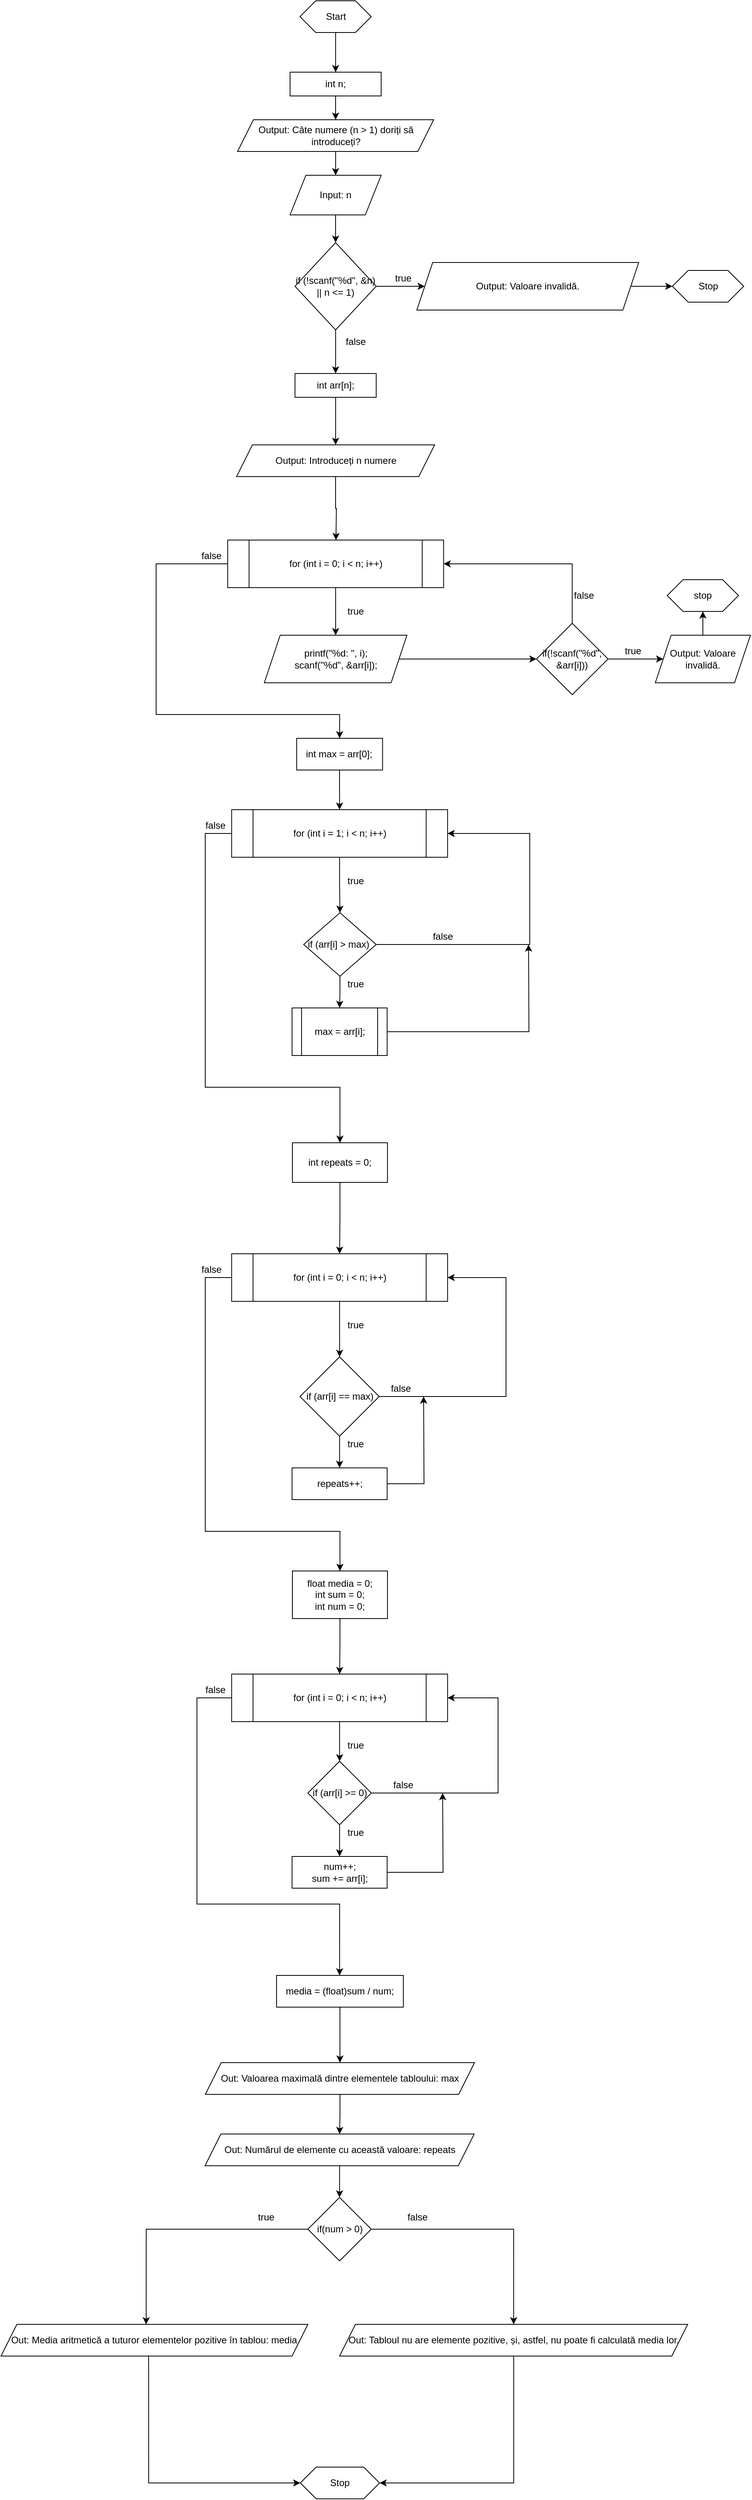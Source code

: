 <mxfile version="15.8.7" type="device"><diagram id="UfA2PHTUKuE4fGk9ZaxY" name="Page-1"><mxGraphModel dx="4274" dy="-184" grid="1" gridSize="10" guides="1" tooltips="1" connect="1" arrows="1" fold="1" page="1" pageScale="1" pageWidth="850" pageHeight="1100" math="0" shadow="0"><root><mxCell id="0"/><mxCell id="1" parent="0"/><mxCell id="-36xtQ5prz2Jwp6Jp-tk-1" style="edgeStyle=orthogonalEdgeStyle;rounded=0;orthogonalLoop=1;jettySize=auto;html=1;entryX=0.5;entryY=0;entryDx=0;entryDy=0;" parent="1" source="-36xtQ5prz2Jwp6Jp-tk-2" target="-36xtQ5prz2Jwp6Jp-tk-56" edge="1"><mxGeometry relative="1" as="geometry"><mxPoint x="-2533.47" y="1570" as="targetPoint"/></mxGeometry></mxCell><mxCell id="-36xtQ5prz2Jwp6Jp-tk-2" value="Start" style="shape=hexagon;perimeter=hexagonPerimeter2;whiteSpace=wrap;html=1;fixedSize=1;hachureGap=4;pointerEvents=0;" parent="1" vertex="1"><mxGeometry x="-2578.47" y="1470" width="90" height="40" as="geometry"/></mxCell><mxCell id="-36xtQ5prz2Jwp6Jp-tk-3" style="edgeStyle=orthogonalEdgeStyle;rounded=0;orthogonalLoop=1;jettySize=auto;html=1;entryX=0.5;entryY=0;entryDx=0;entryDy=0;" parent="1" source="-36xtQ5prz2Jwp6Jp-tk-4" target="-36xtQ5prz2Jwp6Jp-tk-7" edge="1"><mxGeometry relative="1" as="geometry"/></mxCell><mxCell id="-36xtQ5prz2Jwp6Jp-tk-4" value="Input: n" style="shape=parallelogram;perimeter=parallelogramPerimeter;whiteSpace=wrap;html=1;fixedSize=1;hachureGap=4;pointerEvents=0;" parent="1" vertex="1"><mxGeometry x="-2590.97" y="1690" width="115" height="50" as="geometry"/></mxCell><mxCell id="-36xtQ5prz2Jwp6Jp-tk-5" style="edgeStyle=orthogonalEdgeStyle;rounded=0;orthogonalLoop=1;jettySize=auto;html=1;entryX=0.5;entryY=0;entryDx=0;entryDy=0;" parent="1" source="-36xtQ5prz2Jwp6Jp-tk-7" target="-36xtQ5prz2Jwp6Jp-tk-14" edge="1"><mxGeometry relative="1" as="geometry"/></mxCell><mxCell id="-36xtQ5prz2Jwp6Jp-tk-6" style="edgeStyle=orthogonalEdgeStyle;rounded=0;orthogonalLoop=1;jettySize=auto;html=1;" parent="1" source="-36xtQ5prz2Jwp6Jp-tk-7" target="-36xtQ5prz2Jwp6Jp-tk-10" edge="1"><mxGeometry relative="1" as="geometry"/></mxCell><mxCell id="-36xtQ5prz2Jwp6Jp-tk-7" value="if (!scanf(&quot;%d&quot;, &amp;amp;n) || n &amp;lt;= 1)" style="rhombus;whiteSpace=wrap;html=1;hachureGap=4;pointerEvents=0;" parent="1" vertex="1"><mxGeometry x="-2584.72" y="1775" width="102.5" height="110" as="geometry"/></mxCell><mxCell id="-36xtQ5prz2Jwp6Jp-tk-8" value="false" style="text;html=1;strokeColor=none;fillColor=none;align=center;verticalAlign=middle;whiteSpace=wrap;rounded=0;hachureGap=4;pointerEvents=0;" parent="1" vertex="1"><mxGeometry x="-2528.47" y="1890" width="40" height="20" as="geometry"/></mxCell><mxCell id="-36xtQ5prz2Jwp6Jp-tk-9" style="edgeStyle=orthogonalEdgeStyle;rounded=0;orthogonalLoop=1;jettySize=auto;html=1;entryX=0;entryY=0.5;entryDx=0;entryDy=0;" parent="1" source="-36xtQ5prz2Jwp6Jp-tk-10" target="-36xtQ5prz2Jwp6Jp-tk-12" edge="1"><mxGeometry relative="1" as="geometry"/></mxCell><mxCell id="-36xtQ5prz2Jwp6Jp-tk-10" value="Output: Valoare invalidă." style="shape=parallelogram;perimeter=parallelogramPerimeter;whiteSpace=wrap;html=1;fixedSize=1;hachureGap=4;pointerEvents=0;" parent="1" vertex="1"><mxGeometry x="-2430.97" y="1800" width="280" height="60" as="geometry"/></mxCell><mxCell id="-36xtQ5prz2Jwp6Jp-tk-11" value="true" style="text;html=1;strokeColor=none;fillColor=none;align=center;verticalAlign=middle;whiteSpace=wrap;rounded=0;hachureGap=4;pointerEvents=0;" parent="1" vertex="1"><mxGeometry x="-2468.47" y="1810" width="40" height="20" as="geometry"/></mxCell><mxCell id="-36xtQ5prz2Jwp6Jp-tk-12" value="Stop" style="shape=hexagon;perimeter=hexagonPerimeter2;whiteSpace=wrap;html=1;fixedSize=1;hachureGap=4;pointerEvents=0;" parent="1" vertex="1"><mxGeometry x="-2108.47" y="1810" width="90" height="40" as="geometry"/></mxCell><mxCell id="-36xtQ5prz2Jwp6Jp-tk-13" style="edgeStyle=orthogonalEdgeStyle;rounded=0;orthogonalLoop=1;jettySize=auto;html=1;" parent="1" source="-36xtQ5prz2Jwp6Jp-tk-14" edge="1"><mxGeometry relative="1" as="geometry"><mxPoint x="-2533.47" y="2030" as="targetPoint"/></mxGeometry></mxCell><mxCell id="-36xtQ5prz2Jwp6Jp-tk-14" value="&lt;span style=&quot;font-size: 12px&quot;&gt;int arr[n];&lt;/span&gt;" style="rounded=0;whiteSpace=wrap;html=1;" parent="1" vertex="1"><mxGeometry x="-2584.72" y="1940" width="102.5" height="30" as="geometry"/></mxCell><mxCell id="-36xtQ5prz2Jwp6Jp-tk-15" style="edgeStyle=orthogonalEdgeStyle;rounded=0;orthogonalLoop=1;jettySize=auto;html=1;" parent="1" source="-36xtQ5prz2Jwp6Jp-tk-17" edge="1"><mxGeometry relative="1" as="geometry"><mxPoint x="-2533.44" y="2270" as="targetPoint"/></mxGeometry></mxCell><mxCell id="-36xtQ5prz2Jwp6Jp-tk-16" style="edgeStyle=orthogonalEdgeStyle;rounded=0;orthogonalLoop=1;jettySize=auto;html=1;" parent="1" source="-36xtQ5prz2Jwp6Jp-tk-17" edge="1"><mxGeometry relative="1" as="geometry"><mxPoint x="-2528.44" y="2400" as="targetPoint"/><Array as="points"><mxPoint x="-2760" y="2180"/><mxPoint x="-2760" y="2370"/><mxPoint x="-2528" y="2370"/></Array></mxGeometry></mxCell><mxCell id="-36xtQ5prz2Jwp6Jp-tk-17" value="&lt;span style=&quot;font-size: 12px&quot;&gt;for (int i = 0; i &amp;lt; n; i++)&lt;/span&gt;" style="shape=process;whiteSpace=wrap;html=1;backgroundOutline=1;" parent="1" vertex="1"><mxGeometry x="-2669.69" y="2150" width="272.5" height="60" as="geometry"/></mxCell><mxCell id="-36xtQ5prz2Jwp6Jp-tk-19" value="true" style="text;html=1;strokeColor=none;fillColor=none;align=center;verticalAlign=middle;whiteSpace=wrap;rounded=0;hachureGap=4;pointerEvents=0;" parent="1" vertex="1"><mxGeometry x="-2528.44" y="2230" width="40" height="20" as="geometry"/></mxCell><mxCell id="-36xtQ5prz2Jwp6Jp-tk-20" value="false" style="text;html=1;strokeColor=none;fillColor=none;align=center;verticalAlign=middle;whiteSpace=wrap;rounded=0;hachureGap=4;pointerEvents=0;" parent="1" vertex="1"><mxGeometry x="-2709.69" y="2160" width="40" height="20" as="geometry"/></mxCell><mxCell id="-36xtQ5prz2Jwp6Jp-tk-21" style="edgeStyle=orthogonalEdgeStyle;rounded=0;orthogonalLoop=1;jettySize=auto;html=1;" parent="1" source="-36xtQ5prz2Jwp6Jp-tk-22" edge="1"><mxGeometry relative="1" as="geometry"><mxPoint x="-2528.44" y="2490" as="targetPoint"/></mxGeometry></mxCell><mxCell id="-36xtQ5prz2Jwp6Jp-tk-22" value="int max = arr[0];" style="rounded=0;whiteSpace=wrap;html=1;" parent="1" vertex="1"><mxGeometry x="-2582.66" y="2400" width="108.44" height="40" as="geometry"/></mxCell><mxCell id="-36xtQ5prz2Jwp6Jp-tk-23" value="" style="edgeStyle=orthogonalEdgeStyle;rounded=0;orthogonalLoop=1;jettySize=auto;html=1;" parent="1" source="-36xtQ5prz2Jwp6Jp-tk-25" target="-36xtQ5prz2Jwp6Jp-tk-28" edge="1"><mxGeometry relative="1" as="geometry"/></mxCell><mxCell id="-36xtQ5prz2Jwp6Jp-tk-24" style="edgeStyle=orthogonalEdgeStyle;rounded=0;orthogonalLoop=1;jettySize=auto;html=1;entryX=0.5;entryY=0;entryDx=0;entryDy=0;" parent="1" source="-36xtQ5prz2Jwp6Jp-tk-25" target="-36xtQ5prz2Jwp6Jp-tk-93" edge="1"><mxGeometry relative="1" as="geometry"><mxPoint x="-2528" y="2900" as="targetPoint"/><Array as="points"><mxPoint x="-2698" y="2520"/><mxPoint x="-2698" y="2840"/><mxPoint x="-2528" y="2840"/></Array></mxGeometry></mxCell><mxCell id="-36xtQ5prz2Jwp6Jp-tk-25" value="&lt;span style=&quot;font-size: 12px&quot;&gt;for (int i = 1; i &amp;lt; n; i++)&lt;/span&gt;" style="shape=process;whiteSpace=wrap;html=1;backgroundOutline=1;" parent="1" vertex="1"><mxGeometry x="-2664.69" y="2490" width="272.5" height="60" as="geometry"/></mxCell><mxCell id="-36xtQ5prz2Jwp6Jp-tk-26" value="" style="edgeStyle=orthogonalEdgeStyle;rounded=0;orthogonalLoop=1;jettySize=auto;html=1;" parent="1" source="-36xtQ5prz2Jwp6Jp-tk-28" edge="1"><mxGeometry relative="1" as="geometry"><mxPoint x="-2528.44" y="2740" as="targetPoint"/></mxGeometry></mxCell><mxCell id="-36xtQ5prz2Jwp6Jp-tk-27" style="edgeStyle=orthogonalEdgeStyle;rounded=0;orthogonalLoop=1;jettySize=auto;html=1;entryX=1;entryY=0.5;entryDx=0;entryDy=0;" parent="1" source="-36xtQ5prz2Jwp6Jp-tk-28" target="-36xtQ5prz2Jwp6Jp-tk-25" edge="1"><mxGeometry relative="1" as="geometry"><mxPoint x="-2308.44" y="2510" as="targetPoint"/><Array as="points"><mxPoint x="-2288.44" y="2660"/><mxPoint x="-2288.44" y="2520"/></Array></mxGeometry></mxCell><mxCell id="-36xtQ5prz2Jwp6Jp-tk-28" value="if (arr[i] &amp;gt; max)&amp;nbsp;" style="rhombus;whiteSpace=wrap;html=1;" parent="1" vertex="1"><mxGeometry x="-2573.78" y="2620" width="91.56" height="80" as="geometry"/></mxCell><mxCell id="-36xtQ5prz2Jwp6Jp-tk-30" value="true" style="text;html=1;strokeColor=none;fillColor=none;align=center;verticalAlign=middle;whiteSpace=wrap;rounded=0;hachureGap=4;pointerEvents=0;" parent="1" vertex="1"><mxGeometry x="-2528.44" y="2700" width="40" height="20" as="geometry"/></mxCell><mxCell id="-36xtQ5prz2Jwp6Jp-tk-31" value="true" style="text;html=1;strokeColor=none;fillColor=none;align=center;verticalAlign=middle;whiteSpace=wrap;rounded=0;hachureGap=4;pointerEvents=0;" parent="1" vertex="1"><mxGeometry x="-2528.44" y="2570" width="40" height="20" as="geometry"/></mxCell><mxCell id="-36xtQ5prz2Jwp6Jp-tk-32" value="false" style="text;html=1;strokeColor=none;fillColor=none;align=center;verticalAlign=middle;whiteSpace=wrap;rounded=0;hachureGap=4;pointerEvents=0;" parent="1" vertex="1"><mxGeometry x="-2704.69" y="2500" width="40" height="20" as="geometry"/></mxCell><mxCell id="-36xtQ5prz2Jwp6Jp-tk-33" value="false" style="text;html=1;strokeColor=none;fillColor=none;align=center;verticalAlign=middle;whiteSpace=wrap;rounded=0;hachureGap=4;pointerEvents=0;" parent="1" vertex="1"><mxGeometry x="-2418.44" y="2640" width="40" height="20" as="geometry"/></mxCell><mxCell id="-36xtQ5prz2Jwp6Jp-tk-90" style="edgeStyle=orthogonalEdgeStyle;rounded=0;orthogonalLoop=1;jettySize=auto;html=1;" parent="1" source="-36xtQ5prz2Jwp6Jp-tk-41" edge="1"><mxGeometry relative="1" as="geometry"><mxPoint x="-2290" y="2660" as="targetPoint"/></mxGeometry></mxCell><mxCell id="-36xtQ5prz2Jwp6Jp-tk-41" value="max = arr[i];" style="shape=process;whiteSpace=wrap;html=1;backgroundOutline=1;" parent="1" vertex="1"><mxGeometry x="-2588.44" y="2740" width="120" height="60" as="geometry"/></mxCell><mxCell id="-36xtQ5prz2Jwp6Jp-tk-43" value="" style="edgeStyle=orthogonalEdgeStyle;rounded=0;orthogonalLoop=1;jettySize=auto;html=1;" parent="1" source="-36xtQ5prz2Jwp6Jp-tk-45" target="-36xtQ5prz2Jwp6Jp-tk-48" edge="1"><mxGeometry relative="1" as="geometry"/></mxCell><mxCell id="-36xtQ5prz2Jwp6Jp-tk-44" style="edgeStyle=orthogonalEdgeStyle;rounded=0;orthogonalLoop=1;jettySize=auto;html=1;" parent="1" source="-36xtQ5prz2Jwp6Jp-tk-45" target="-36xtQ5prz2Jwp6Jp-tk-96" edge="1"><mxGeometry relative="1" as="geometry"><mxPoint x="-2528" y="3470" as="targetPoint"/><Array as="points"><mxPoint x="-2698" y="3080"/><mxPoint x="-2698" y="3400"/><mxPoint x="-2528" y="3400"/></Array></mxGeometry></mxCell><mxCell id="-36xtQ5prz2Jwp6Jp-tk-45" value="&lt;span style=&quot;font-size: 12px&quot;&gt;for (int i = 0; i &amp;lt; n; i++)&lt;/span&gt;" style="shape=process;whiteSpace=wrap;html=1;backgroundOutline=1;" parent="1" vertex="1"><mxGeometry x="-2664.69" y="3050" width="272.5" height="60" as="geometry"/></mxCell><mxCell id="-36xtQ5prz2Jwp6Jp-tk-46" style="edgeStyle=orthogonalEdgeStyle;rounded=0;orthogonalLoop=1;jettySize=auto;html=1;entryX=1;entryY=0.5;entryDx=0;entryDy=0;" parent="1" source="-36xtQ5prz2Jwp6Jp-tk-48" target="-36xtQ5prz2Jwp6Jp-tk-45" edge="1"><mxGeometry relative="1" as="geometry"><mxPoint x="-2368.44" y="3090" as="targetPoint"/><Array as="points"><mxPoint x="-2318.44" y="3230"/><mxPoint x="-2318.44" y="3080"/></Array></mxGeometry></mxCell><mxCell id="-36xtQ5prz2Jwp6Jp-tk-47" value="" style="edgeStyle=orthogonalEdgeStyle;rounded=0;orthogonalLoop=1;jettySize=auto;html=1;" parent="1" source="-36xtQ5prz2Jwp6Jp-tk-48" target="-36xtQ5prz2Jwp6Jp-tk-52" edge="1"><mxGeometry relative="1" as="geometry"/></mxCell><mxCell id="-36xtQ5prz2Jwp6Jp-tk-48" value="if (arr[i] == max)" style="rhombus;whiteSpace=wrap;html=1;" parent="1" vertex="1"><mxGeometry x="-2578.44" y="3180" width="100" height="100" as="geometry"/></mxCell><mxCell id="-36xtQ5prz2Jwp6Jp-tk-49" value="true" style="text;html=1;strokeColor=none;fillColor=none;align=center;verticalAlign=middle;whiteSpace=wrap;rounded=0;hachureGap=4;pointerEvents=0;" parent="1" vertex="1"><mxGeometry x="-2528.44" y="3280" width="40" height="20" as="geometry"/></mxCell><mxCell id="-36xtQ5prz2Jwp6Jp-tk-50" value="false" style="text;html=1;strokeColor=none;fillColor=none;align=center;verticalAlign=middle;whiteSpace=wrap;rounded=0;hachureGap=4;pointerEvents=0;" parent="1" vertex="1"><mxGeometry x="-2470.94" y="3210" width="40" height="20" as="geometry"/></mxCell><mxCell id="-36xtQ5prz2Jwp6Jp-tk-51" style="edgeStyle=orthogonalEdgeStyle;rounded=0;orthogonalLoop=1;jettySize=auto;html=1;" parent="1" source="-36xtQ5prz2Jwp6Jp-tk-52" edge="1"><mxGeometry relative="1" as="geometry"><mxPoint x="-2422.44" y="3230" as="targetPoint"/></mxGeometry></mxCell><mxCell id="-36xtQ5prz2Jwp6Jp-tk-52" value="repeats++;" style="whiteSpace=wrap;html=1;" parent="1" vertex="1"><mxGeometry x="-2588.44" y="3320" width="120" height="40" as="geometry"/></mxCell><mxCell id="-36xtQ5prz2Jwp6Jp-tk-53" value="true" style="text;html=1;strokeColor=none;fillColor=none;align=center;verticalAlign=middle;whiteSpace=wrap;rounded=0;hachureGap=4;pointerEvents=0;" parent="1" vertex="1"><mxGeometry x="-2528.44" y="3130" width="40" height="20" as="geometry"/></mxCell><mxCell id="-36xtQ5prz2Jwp6Jp-tk-54" value="false" style="text;html=1;strokeColor=none;fillColor=none;align=center;verticalAlign=middle;whiteSpace=wrap;rounded=0;hachureGap=4;pointerEvents=0;" parent="1" vertex="1"><mxGeometry x="-2709.69" y="3060" width="40" height="20" as="geometry"/></mxCell><mxCell id="-36xtQ5prz2Jwp6Jp-tk-55" style="edgeStyle=orthogonalEdgeStyle;rounded=0;orthogonalLoop=1;jettySize=auto;html=1;entryX=0.5;entryY=0;entryDx=0;entryDy=0;" parent="1" source="-36xtQ5prz2Jwp6Jp-tk-56" target="-36xtQ5prz2Jwp6Jp-tk-58" edge="1"><mxGeometry relative="1" as="geometry"/></mxCell><mxCell id="-36xtQ5prz2Jwp6Jp-tk-56" value="int n;" style="rounded=0;whiteSpace=wrap;html=1;" parent="1" vertex="1"><mxGeometry x="-2590.97" y="1560" width="115" height="30" as="geometry"/></mxCell><mxCell id="-36xtQ5prz2Jwp6Jp-tk-57" style="edgeStyle=orthogonalEdgeStyle;rounded=0;orthogonalLoop=1;jettySize=auto;html=1;entryX=0.5;entryY=0;entryDx=0;entryDy=0;" parent="1" source="-36xtQ5prz2Jwp6Jp-tk-58" target="-36xtQ5prz2Jwp6Jp-tk-4" edge="1"><mxGeometry relative="1" as="geometry"/></mxCell><mxCell id="-36xtQ5prz2Jwp6Jp-tk-58" value="Output:&amp;nbsp;Câte numere (n &amp;gt; 1) doriți să introduceți?" style="shape=parallelogram;perimeter=parallelogramPerimeter;whiteSpace=wrap;html=1;fixedSize=1;" parent="1" vertex="1"><mxGeometry x="-2657.22" y="1620" width="247.5" height="40" as="geometry"/></mxCell><mxCell id="-36xtQ5prz2Jwp6Jp-tk-84" style="edgeStyle=orthogonalEdgeStyle;rounded=0;orthogonalLoop=1;jettySize=auto;html=1;entryX=0;entryY=0.5;entryDx=0;entryDy=0;" parent="1" source="-36xtQ5prz2Jwp6Jp-tk-60" target="-36xtQ5prz2Jwp6Jp-tk-77" edge="1"><mxGeometry relative="1" as="geometry"/></mxCell><mxCell id="-36xtQ5prz2Jwp6Jp-tk-60" value="&lt;span&gt;printf(&quot;%d: &quot;, i);&lt;/span&gt;&lt;br&gt;&lt;span&gt;scanf(&quot;%d&quot;, &amp;amp;arr[i]);&lt;/span&gt;" style="shape=parallelogram;perimeter=parallelogramPerimeter;whiteSpace=wrap;html=1;fixedSize=1;" parent="1" vertex="1"><mxGeometry x="-2623.44" y="2270" width="180" height="60" as="geometry"/></mxCell><mxCell id="-36xtQ5prz2Jwp6Jp-tk-63" value="" style="edgeStyle=orthogonalEdgeStyle;rounded=0;orthogonalLoop=1;jettySize=auto;html=1;" parent="1" source="-36xtQ5prz2Jwp6Jp-tk-65" target="-36xtQ5prz2Jwp6Jp-tk-68" edge="1"><mxGeometry relative="1" as="geometry"/></mxCell><mxCell id="-36xtQ5prz2Jwp6Jp-tk-64" style="edgeStyle=orthogonalEdgeStyle;rounded=0;orthogonalLoop=1;jettySize=auto;html=1;" parent="1" source="-36xtQ5prz2Jwp6Jp-tk-65" edge="1"><mxGeometry relative="1" as="geometry"><mxPoint x="-2528.44" y="3960" as="targetPoint"/><Array as="points"><mxPoint x="-2708.44" y="3610"/><mxPoint x="-2708.44" y="3870"/><mxPoint x="-2528.44" y="3870"/></Array></mxGeometry></mxCell><mxCell id="-36xtQ5prz2Jwp6Jp-tk-65" value="&lt;span style=&quot;font-size: 12px&quot;&gt;for (int i = 0; i &amp;lt; n; i++)&lt;/span&gt;" style="shape=process;whiteSpace=wrap;html=1;backgroundOutline=1;" parent="1" vertex="1"><mxGeometry x="-2664.69" y="3580" width="272.5" height="60" as="geometry"/></mxCell><mxCell id="-36xtQ5prz2Jwp6Jp-tk-66" value="" style="edgeStyle=orthogonalEdgeStyle;rounded=0;orthogonalLoop=1;jettySize=auto;html=1;" parent="1" source="-36xtQ5prz2Jwp6Jp-tk-68" target="-36xtQ5prz2Jwp6Jp-tk-70" edge="1"><mxGeometry relative="1" as="geometry"/></mxCell><mxCell id="-36xtQ5prz2Jwp6Jp-tk-67" style="edgeStyle=orthogonalEdgeStyle;rounded=0;orthogonalLoop=1;jettySize=auto;html=1;entryX=1;entryY=0.5;entryDx=0;entryDy=0;" parent="1" source="-36xtQ5prz2Jwp6Jp-tk-68" target="-36xtQ5prz2Jwp6Jp-tk-65" edge="1"><mxGeometry relative="1" as="geometry"><mxPoint x="-2368.44" y="3600" as="targetPoint"/><Array as="points"><mxPoint x="-2328.44" y="3730"/><mxPoint x="-2328.44" y="3610"/></Array></mxGeometry></mxCell><mxCell id="-36xtQ5prz2Jwp6Jp-tk-68" value="if (arr[i] &amp;gt;= 0)" style="rhombus;whiteSpace=wrap;html=1;" parent="1" vertex="1"><mxGeometry x="-2568.44" y="3690" width="80" height="80" as="geometry"/></mxCell><mxCell id="-36xtQ5prz2Jwp6Jp-tk-69" style="edgeStyle=orthogonalEdgeStyle;rounded=0;orthogonalLoop=1;jettySize=auto;html=1;" parent="1" source="-36xtQ5prz2Jwp6Jp-tk-70" edge="1"><mxGeometry relative="1" as="geometry"><mxPoint x="-2398.44" y="3730" as="targetPoint"/></mxGeometry></mxCell><mxCell id="-36xtQ5prz2Jwp6Jp-tk-70" value="num++; &lt;br&gt;sum += arr[i];" style="whiteSpace=wrap;html=1;" parent="1" vertex="1"><mxGeometry x="-2588.44" y="3810" width="120" height="40" as="geometry"/></mxCell><mxCell id="-36xtQ5prz2Jwp6Jp-tk-71" value="true" style="text;html=1;strokeColor=none;fillColor=none;align=center;verticalAlign=middle;whiteSpace=wrap;rounded=0;hachureGap=4;pointerEvents=0;" parent="1" vertex="1"><mxGeometry x="-2528.44" y="3660" width="40" height="20" as="geometry"/></mxCell><mxCell id="-36xtQ5prz2Jwp6Jp-tk-72" value="true" style="text;html=1;strokeColor=none;fillColor=none;align=center;verticalAlign=middle;whiteSpace=wrap;rounded=0;hachureGap=4;pointerEvents=0;" parent="1" vertex="1"><mxGeometry x="-2528.44" y="3770" width="40" height="20" as="geometry"/></mxCell><mxCell id="-36xtQ5prz2Jwp6Jp-tk-73" value="false" style="text;html=1;strokeColor=none;fillColor=none;align=center;verticalAlign=middle;whiteSpace=wrap;rounded=0;hachureGap=4;pointerEvents=0;" parent="1" vertex="1"><mxGeometry x="-2468.44" y="3710" width="40" height="20" as="geometry"/></mxCell><mxCell id="-36xtQ5prz2Jwp6Jp-tk-74" value="false" style="text;html=1;strokeColor=none;fillColor=none;align=center;verticalAlign=middle;whiteSpace=wrap;rounded=0;hachureGap=4;pointerEvents=0;" parent="1" vertex="1"><mxGeometry x="-2704.69" y="3590" width="40" height="20" as="geometry"/></mxCell><mxCell id="-36xtQ5prz2Jwp6Jp-tk-76" value="" style="edgeStyle=orthogonalEdgeStyle;rounded=0;orthogonalLoop=1;jettySize=auto;html=1;" parent="1" source="-36xtQ5prz2Jwp6Jp-tk-77" target="-36xtQ5prz2Jwp6Jp-tk-79" edge="1"><mxGeometry relative="1" as="geometry"/></mxCell><mxCell id="-36xtQ5prz2Jwp6Jp-tk-85" style="edgeStyle=orthogonalEdgeStyle;rounded=0;orthogonalLoop=1;jettySize=auto;html=1;entryX=1;entryY=0.5;entryDx=0;entryDy=0;" parent="1" source="-36xtQ5prz2Jwp6Jp-tk-77" target="-36xtQ5prz2Jwp6Jp-tk-17" edge="1"><mxGeometry relative="1" as="geometry"><Array as="points"><mxPoint x="-2235" y="2180"/></Array></mxGeometry></mxCell><mxCell id="-36xtQ5prz2Jwp6Jp-tk-77" value="&lt;span style=&quot;font-size: 12px&quot;&gt;if(!scanf(&quot;%d&quot;, &amp;amp;arr[i]))&lt;/span&gt;" style="rhombus;whiteSpace=wrap;html=1;" parent="1" vertex="1"><mxGeometry x="-2280" y="2255" width="90.31" height="90" as="geometry"/></mxCell><mxCell id="-36xtQ5prz2Jwp6Jp-tk-78" value="" style="edgeStyle=orthogonalEdgeStyle;rounded=0;orthogonalLoop=1;jettySize=auto;html=1;" parent="1" source="-36xtQ5prz2Jwp6Jp-tk-79" target="-36xtQ5prz2Jwp6Jp-tk-80" edge="1"><mxGeometry relative="1" as="geometry"/></mxCell><mxCell id="-36xtQ5prz2Jwp6Jp-tk-79" value="&lt;span&gt;Output: Valoare invalidă.&lt;/span&gt;" style="shape=parallelogram;perimeter=parallelogramPerimeter;whiteSpace=wrap;html=1;fixedSize=1;" parent="1" vertex="1"><mxGeometry x="-2130.015" y="2270" width="120" height="60" as="geometry"/></mxCell><mxCell id="-36xtQ5prz2Jwp6Jp-tk-80" value="stop" style="shape=hexagon;perimeter=hexagonPerimeter2;whiteSpace=wrap;html=1;fixedSize=1;" parent="1" vertex="1"><mxGeometry x="-2115.02" y="2200" width="90.01" height="40" as="geometry"/></mxCell><mxCell id="-36xtQ5prz2Jwp6Jp-tk-81" style="edgeStyle=orthogonalEdgeStyle;rounded=0;orthogonalLoop=1;jettySize=auto;html=1;" parent="1" source="-36xtQ5prz2Jwp6Jp-tk-82" edge="1"><mxGeometry relative="1" as="geometry"><mxPoint x="-2533.03" y="2150" as="targetPoint"/></mxGeometry></mxCell><mxCell id="-36xtQ5prz2Jwp6Jp-tk-82" value="&lt;span&gt;Output:&amp;nbsp;Introduceți n numere&lt;/span&gt;" style="shape=parallelogram;perimeter=parallelogramPerimeter;whiteSpace=wrap;html=1;fixedSize=1;" parent="1" vertex="1"><mxGeometry x="-2658.47" y="2030" width="250" height="40" as="geometry"/></mxCell><mxCell id="-36xtQ5prz2Jwp6Jp-tk-86" value="true" style="text;html=1;strokeColor=none;fillColor=none;align=center;verticalAlign=middle;whiteSpace=wrap;rounded=0;hachureGap=4;pointerEvents=0;" parent="1" vertex="1"><mxGeometry x="-2178.44" y="2280" width="40" height="20" as="geometry"/></mxCell><mxCell id="-36xtQ5prz2Jwp6Jp-tk-87" value="false" style="text;html=1;strokeColor=none;fillColor=none;align=center;verticalAlign=middle;whiteSpace=wrap;rounded=0;hachureGap=4;pointerEvents=0;" parent="1" vertex="1"><mxGeometry x="-2240" y="2210" width="40" height="20" as="geometry"/></mxCell><mxCell id="-36xtQ5prz2Jwp6Jp-tk-88" style="edgeStyle=orthogonalEdgeStyle;rounded=0;orthogonalLoop=1;jettySize=auto;html=1;exitX=0.5;exitY=1;exitDx=0;exitDy=0;" parent="1" source="-36xtQ5prz2Jwp6Jp-tk-41" target="-36xtQ5prz2Jwp6Jp-tk-41" edge="1"><mxGeometry relative="1" as="geometry"/></mxCell><mxCell id="-36xtQ5prz2Jwp6Jp-tk-94" style="edgeStyle=orthogonalEdgeStyle;rounded=0;orthogonalLoop=1;jettySize=auto;html=1;" parent="1" source="-36xtQ5prz2Jwp6Jp-tk-93" target="-36xtQ5prz2Jwp6Jp-tk-45" edge="1"><mxGeometry relative="1" as="geometry"/></mxCell><mxCell id="-36xtQ5prz2Jwp6Jp-tk-93" value="int repeats = 0;" style="rounded=0;whiteSpace=wrap;html=1;" parent="1" vertex="1"><mxGeometry x="-2588" y="2910" width="120" height="50" as="geometry"/></mxCell><mxCell id="-36xtQ5prz2Jwp6Jp-tk-97" style="edgeStyle=orthogonalEdgeStyle;rounded=0;orthogonalLoop=1;jettySize=auto;html=1;" parent="1" source="-36xtQ5prz2Jwp6Jp-tk-96" target="-36xtQ5prz2Jwp6Jp-tk-65" edge="1"><mxGeometry relative="1" as="geometry"/></mxCell><mxCell id="-36xtQ5prz2Jwp6Jp-tk-96" value="float media = 0; &lt;br&gt;int sum = 0; &lt;br&gt;int num = 0;" style="rounded=0;whiteSpace=wrap;html=1;" parent="1" vertex="1"><mxGeometry x="-2588" y="3450" width="120" height="60" as="geometry"/></mxCell><mxCell id="-36xtQ5prz2Jwp6Jp-tk-101" style="edgeStyle=orthogonalEdgeStyle;rounded=0;orthogonalLoop=1;jettySize=auto;html=1;entryX=0.5;entryY=0;entryDx=0;entryDy=0;" parent="1" source="-36xtQ5prz2Jwp6Jp-tk-98" target="-36xtQ5prz2Jwp6Jp-tk-100" edge="1"><mxGeometry relative="1" as="geometry"/></mxCell><mxCell id="-36xtQ5prz2Jwp6Jp-tk-98" value="media = (float)sum / num;" style="rounded=0;whiteSpace=wrap;html=1;" parent="1" vertex="1"><mxGeometry x="-2608" y="3960" width="160" height="40" as="geometry"/></mxCell><mxCell id="-36xtQ5prz2Jwp6Jp-tk-103" style="edgeStyle=orthogonalEdgeStyle;rounded=0;orthogonalLoop=1;jettySize=auto;html=1;entryX=0.5;entryY=0;entryDx=0;entryDy=0;" parent="1" source="-36xtQ5prz2Jwp6Jp-tk-100" target="-36xtQ5prz2Jwp6Jp-tk-102" edge="1"><mxGeometry relative="1" as="geometry"/></mxCell><mxCell id="-36xtQ5prz2Jwp6Jp-tk-100" value="Out: Valoarea maximală dintre elementele tabloului: max" style="shape=parallelogram;perimeter=parallelogramPerimeter;whiteSpace=wrap;html=1;fixedSize=1;" parent="1" vertex="1"><mxGeometry x="-2697.84" y="4070" width="339.69" height="40" as="geometry"/></mxCell><mxCell id="-36xtQ5prz2Jwp6Jp-tk-105" value="" style="edgeStyle=orthogonalEdgeStyle;rounded=0;orthogonalLoop=1;jettySize=auto;html=1;" parent="1" source="-36xtQ5prz2Jwp6Jp-tk-102" target="d04MeHjJksefKgSdLfiL-1" edge="1"><mxGeometry relative="1" as="geometry"><mxPoint x="-2528" y="4260" as="targetPoint"/></mxGeometry></mxCell><mxCell id="-36xtQ5prz2Jwp6Jp-tk-102" value="Out: Numărul de elemente cu această valoare: repeats" style="shape=parallelogram;perimeter=parallelogramPerimeter;whiteSpace=wrap;html=1;fixedSize=1;" parent="1" vertex="1"><mxGeometry x="-2698.28" y="4160" width="339.69" height="40" as="geometry"/></mxCell><mxCell id="-36xtQ5prz2Jwp6Jp-tk-107" value="" style="edgeStyle=orthogonalEdgeStyle;rounded=0;orthogonalLoop=1;jettySize=auto;html=1;entryX=0;entryY=0.5;entryDx=0;entryDy=0;exitX=0.481;exitY=0.975;exitDx=0;exitDy=0;exitPerimeter=0;" parent="1" source="-36xtQ5prz2Jwp6Jp-tk-104" target="-36xtQ5prz2Jwp6Jp-tk-106" edge="1"><mxGeometry relative="1" as="geometry"><mxPoint x="-2528" y="4485" as="targetPoint"/><Array as="points"><mxPoint x="-2769" y="4600"/></Array></mxGeometry></mxCell><mxCell id="-36xtQ5prz2Jwp6Jp-tk-104" value="Out: Media aritmetică a tuturor elementelor pozitive în tablou: media" style="shape=parallelogram;perimeter=parallelogramPerimeter;whiteSpace=wrap;html=1;fixedSize=1;" parent="1" vertex="1"><mxGeometry x="-2955.71" y="4400" width="387.27" height="40" as="geometry"/></mxCell><mxCell id="-36xtQ5prz2Jwp6Jp-tk-106" value="Stop" style="shape=hexagon;perimeter=hexagonPerimeter2;whiteSpace=wrap;html=1;fixedSize=1;" parent="1" vertex="1"><mxGeometry x="-2578.0" y="4580" width="100" height="40" as="geometry"/></mxCell><mxCell id="d04MeHjJksefKgSdLfiL-2" value="" style="edgeStyle=orthogonalEdgeStyle;rounded=0;orthogonalLoop=1;jettySize=auto;html=1;entryX=0.473;entryY=0;entryDx=0;entryDy=0;entryPerimeter=0;" edge="1" parent="1" source="d04MeHjJksefKgSdLfiL-1" target="-36xtQ5prz2Jwp6Jp-tk-104"><mxGeometry relative="1" as="geometry"><Array as="points"><mxPoint x="-2772" y="4280"/></Array></mxGeometry></mxCell><mxCell id="d04MeHjJksefKgSdLfiL-5" style="edgeStyle=orthogonalEdgeStyle;rounded=0;orthogonalLoop=1;jettySize=auto;html=1;entryX=0.5;entryY=0;entryDx=0;entryDy=0;" edge="1" parent="1" source="d04MeHjJksefKgSdLfiL-1" target="d04MeHjJksefKgSdLfiL-4"><mxGeometry relative="1" as="geometry"><Array as="points"><mxPoint x="-2309" y="4280"/></Array></mxGeometry></mxCell><mxCell id="d04MeHjJksefKgSdLfiL-1" value="if(num &gt; 0)" style="rhombus;whiteSpace=wrap;html=1;" vertex="1" parent="1"><mxGeometry x="-2568.47" y="4240" width="80" height="80" as="geometry"/></mxCell><mxCell id="d04MeHjJksefKgSdLfiL-3" value="true" style="text;html=1;strokeColor=none;fillColor=none;align=center;verticalAlign=middle;whiteSpace=wrap;rounded=0;" vertex="1" parent="1"><mxGeometry x="-2650.97" y="4250" width="60" height="30" as="geometry"/></mxCell><mxCell id="d04MeHjJksefKgSdLfiL-7" style="edgeStyle=orthogonalEdgeStyle;rounded=0;orthogonalLoop=1;jettySize=auto;html=1;entryX=1;entryY=0.5;entryDx=0;entryDy=0;" edge="1" parent="1" source="d04MeHjJksefKgSdLfiL-4" target="-36xtQ5prz2Jwp6Jp-tk-106"><mxGeometry relative="1" as="geometry"/></mxCell><mxCell id="d04MeHjJksefKgSdLfiL-4" value="Out: Tabloul nu are elemente pozitive, și, astfel, nu poate fi calculată media lor." style="shape=parallelogram;perimeter=parallelogramPerimeter;whiteSpace=wrap;html=1;fixedSize=1;" vertex="1" parent="1"><mxGeometry x="-2528.44" y="4400" width="439.27" height="40" as="geometry"/></mxCell><mxCell id="d04MeHjJksefKgSdLfiL-6" value="false" style="text;html=1;strokeColor=none;fillColor=none;align=center;verticalAlign=middle;whiteSpace=wrap;rounded=0;" vertex="1" parent="1"><mxGeometry x="-2460" y="4250" width="60" height="30" as="geometry"/></mxCell></root></mxGraphModel></diagram></mxfile>